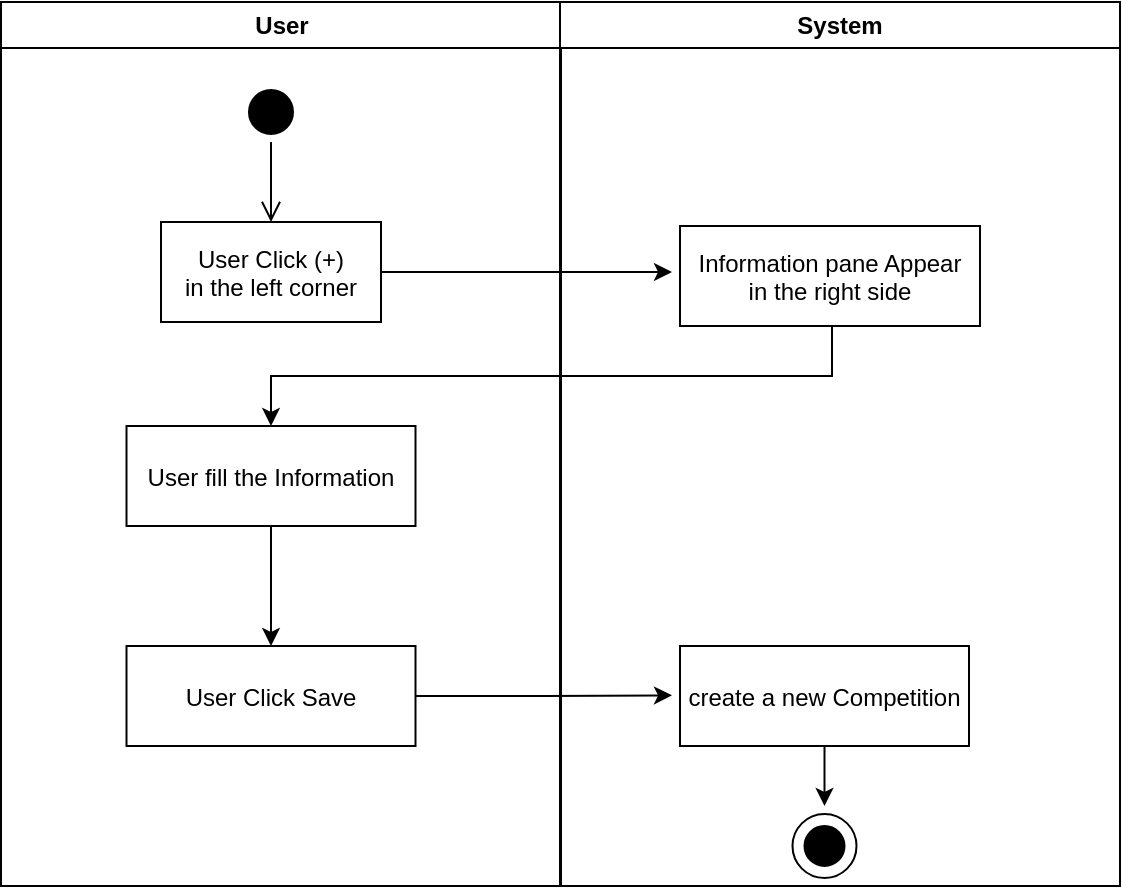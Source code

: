 <mxfile version="15.8.4" type="device"><diagram name="Page-1" id="e7e014a7-5840-1c2e-5031-d8a46d1fe8dd"><mxGraphModel dx="1052" dy="644" grid="1" gridSize="10" guides="1" tooltips="1" connect="1" arrows="1" fold="1" page="1" pageScale="1" pageWidth="1169" pageHeight="826" background="none" math="0" shadow="0"><root><mxCell id="0"/><mxCell id="1" parent="0"/><mxCell id="2" value="User" style="swimlane;whiteSpace=wrap" parent="1" vertex="1"><mxGeometry x="164.5" y="128" width="280" height="442" as="geometry"/></mxCell><mxCell id="5" value="" style="ellipse;shape=startState;fillColor=#000000;strokeColor=#030000;" parent="2" vertex="1"><mxGeometry x="120" y="40" width="30" height="30" as="geometry"/></mxCell><mxCell id="6" value="" style="edgeStyle=elbowEdgeStyle;elbow=horizontal;verticalAlign=bottom;endArrow=open;endSize=8;strokeColor=#030000;endFill=1;rounded=0" parent="2" source="5" target="7" edge="1"><mxGeometry x="100" y="40" as="geometry"><mxPoint x="115" y="110" as="targetPoint"/></mxGeometry></mxCell><mxCell id="7" value="User Click (+)&#10;in the left corner" style="" parent="2" vertex="1"><mxGeometry x="80" y="110" width="110" height="50" as="geometry"/></mxCell><mxCell id="PTqbEeOCrOs17UZoiqdK-55" style="edgeStyle=orthogonalEdgeStyle;rounded=0;orthogonalLoop=1;jettySize=auto;html=1;exitX=0.5;exitY=1;exitDx=0;exitDy=0;entryX=0.5;entryY=0;entryDx=0;entryDy=0;" edge="1" parent="2" source="10" target="PTqbEeOCrOs17UZoiqdK-44"><mxGeometry relative="1" as="geometry"/></mxCell><mxCell id="10" value="User fill the Information" style="" parent="2" vertex="1"><mxGeometry x="62.75" y="212" width="144.5" height="50" as="geometry"/></mxCell><mxCell id="PTqbEeOCrOs17UZoiqdK-44" value="User Click Save" style="" vertex="1" parent="2"><mxGeometry x="62.75" y="322" width="144.5" height="50" as="geometry"/></mxCell><mxCell id="PTqbEeOCrOs17UZoiqdK-45" value="System" style="swimlane;whiteSpace=wrap" vertex="1" parent="1"><mxGeometry x="444" y="128" width="280" height="442" as="geometry"/></mxCell><mxCell id="PTqbEeOCrOs17UZoiqdK-50" value="Information pane Appear&#10;in the right side" style="" vertex="1" parent="PTqbEeOCrOs17UZoiqdK-45"><mxGeometry x="60" y="112" width="150" height="50" as="geometry"/></mxCell><mxCell id="PTqbEeOCrOs17UZoiqdK-61" style="edgeStyle=orthogonalEdgeStyle;rounded=0;orthogonalLoop=1;jettySize=auto;html=1;exitX=0.5;exitY=1;exitDx=0;exitDy=0;entryX=0.5;entryY=0;entryDx=0;entryDy=0;strokeColor=#030000;" edge="1" parent="PTqbEeOCrOs17UZoiqdK-45" source="PTqbEeOCrOs17UZoiqdK-52" target="PTqbEeOCrOs17UZoiqdK-60"><mxGeometry relative="1" as="geometry"/></mxCell><mxCell id="PTqbEeOCrOs17UZoiqdK-52" value="create a new Competition" style="" vertex="1" parent="PTqbEeOCrOs17UZoiqdK-45"><mxGeometry x="60" y="322" width="144.5" height="50" as="geometry"/></mxCell><mxCell id="PTqbEeOCrOs17UZoiqdK-59" value="" style="ellipse;shape=startState;fillColor=#000000;strokeColor=#FFFFFF;" vertex="1" parent="PTqbEeOCrOs17UZoiqdK-45"><mxGeometry x="117.25" y="407" width="30" height="30" as="geometry"/></mxCell><mxCell id="PTqbEeOCrOs17UZoiqdK-60" value="" style="ellipse;shape=startState;fillColor=none;strokeColor=#030000;" vertex="1" parent="PTqbEeOCrOs17UZoiqdK-45"><mxGeometry x="112.25" y="402" width="40" height="40" as="geometry"/></mxCell><mxCell id="PTqbEeOCrOs17UZoiqdK-54" style="edgeStyle=orthogonalEdgeStyle;rounded=0;orthogonalLoop=1;jettySize=auto;html=1;entryX=0.5;entryY=0;entryDx=0;entryDy=0;" edge="1" parent="1" target="10"><mxGeometry relative="1" as="geometry"><mxPoint x="580" y="290" as="sourcePoint"/><Array as="points"><mxPoint x="580" y="290"/><mxPoint x="580" y="315"/><mxPoint x="300" y="315"/></Array></mxGeometry></mxCell><mxCell id="PTqbEeOCrOs17UZoiqdK-56" style="edgeStyle=orthogonalEdgeStyle;rounded=0;orthogonalLoop=1;jettySize=auto;html=1;exitX=1;exitY=0.5;exitDx=0;exitDy=0;" edge="1" parent="1" source="7"><mxGeometry relative="1" as="geometry"><mxPoint x="500" y="263" as="targetPoint"/></mxGeometry></mxCell><mxCell id="PTqbEeOCrOs17UZoiqdK-57" style="edgeStyle=orthogonalEdgeStyle;rounded=0;orthogonalLoop=1;jettySize=auto;html=1;exitX=1;exitY=0.5;exitDx=0;exitDy=0;" edge="1" parent="1" source="PTqbEeOCrOs17UZoiqdK-44"><mxGeometry relative="1" as="geometry"><mxPoint x="500" y="474.667" as="targetPoint"/></mxGeometry></mxCell></root></mxGraphModel></diagram></mxfile>